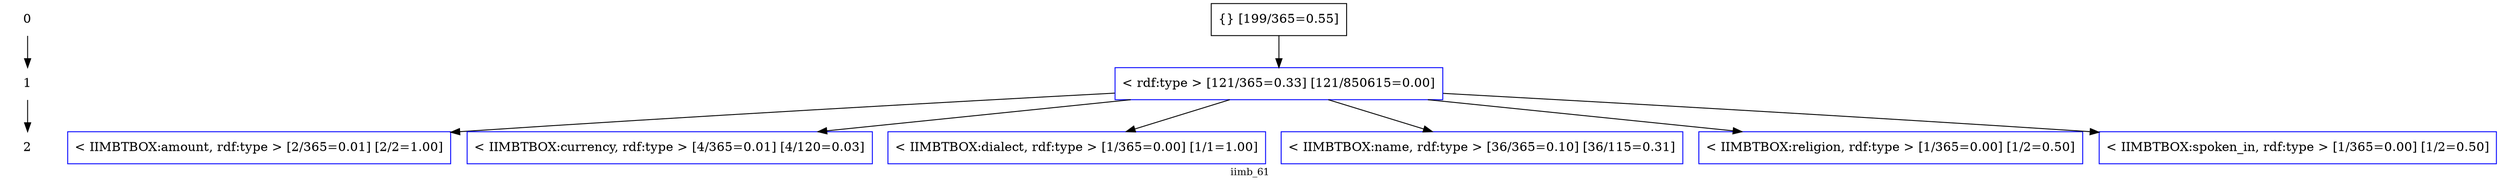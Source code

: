 digraph iimb_61 {
  {
    rank=same;
    node_r0 [label="0", shape="plaintext"];
    node_n97d170e1550eee4afc0af065b78cda302a97674c [color="black", label="{} [199/365=0.55]", shape="rectangle", style="solid"];
  }
  {
    rank=same;
    node_r1 [label="1", shape="plaintext"];
    node_n3c197cb1f6842dc41aa48dc8b9032284bcf39a27 [color="blue", label="< rdf:type > [121/365=0.33] [121/850615=0.00]", shape="rectangle", style="solid"];
  }
  {
    rank=same;
    node_r2 [label="2", shape="plaintext"];
    node_nee5fbcea97144d897cd3f4899a660fad4c25f14d [color="blue", label="< IIMBTBOX:amount, rdf:type > [2/365=0.01] [2/2=1.00]", shape="rectangle", style="solid"];
    node_n76925b9967b455dafe672dbc3e6378f92b41ff12 [color="blue", label="< IIMBTBOX:currency, rdf:type > [4/365=0.01] [4/120=0.03]", shape="rectangle", style="solid"];
    node_nac14d0f446ebf05f8285b71b6a5e3a3a41bf70d9 [color="blue", label="< IIMBTBOX:dialect, rdf:type > [1/365=0.00] [1/1=1.00]", shape="rectangle", style="solid"];
    node_n80bb4dd36e016f9285a39311cf8a75356e62accd [color="blue", label="< IIMBTBOX:name, rdf:type > [36/365=0.10] [36/115=0.31]", shape="rectangle", style="solid"];
    node_n3d0ea89fcfc19530482f7b4094ac6d5da151cfdd [color="blue", label="< IIMBTBOX:religion, rdf:type > [1/365=0.00] [1/2=0.50]", shape="rectangle", style="solid"];
    node_nd31f85a96ae626525719c53d5d2ba6caca661d18 [color="blue", label="< IIMBTBOX:spoken_in, rdf:type > [1/365=0.00] [1/2=0.50]", shape="rectangle", style="solid"];
  }


  node_r0 -> node_r1 ;
  node_r1 -> node_r2 ;

  node_n3c197cb1f6842dc41aa48dc8b9032284bcf39a27 -> node_nee5fbcea97144d897cd3f4899a660fad4c25f14d [color="black", style="solid"];
  node_n3c197cb1f6842dc41aa48dc8b9032284bcf39a27 -> node_n76925b9967b455dafe672dbc3e6378f92b41ff12 [color="black", style="solid"];
  node_n3c197cb1f6842dc41aa48dc8b9032284bcf39a27 -> node_nac14d0f446ebf05f8285b71b6a5e3a3a41bf70d9 [color="black", style="solid"];
  node_n3c197cb1f6842dc41aa48dc8b9032284bcf39a27 -> node_n80bb4dd36e016f9285a39311cf8a75356e62accd [color="black", style="solid"];
  node_n3c197cb1f6842dc41aa48dc8b9032284bcf39a27 -> node_n3d0ea89fcfc19530482f7b4094ac6d5da151cfdd [color="black", style="solid"];
  node_n3c197cb1f6842dc41aa48dc8b9032284bcf39a27 -> node_nd31f85a96ae626525719c53d5d2ba6caca661d18 [color="black", style="solid"];
  node_n97d170e1550eee4afc0af065b78cda302a97674c -> node_n3c197cb1f6842dc41aa48dc8b9032284bcf39a27 [color="black", style="solid"];

  charset="UTF-8"
  fontsize="11.0"
  label="iimb_61"
  overlap="false"
}
